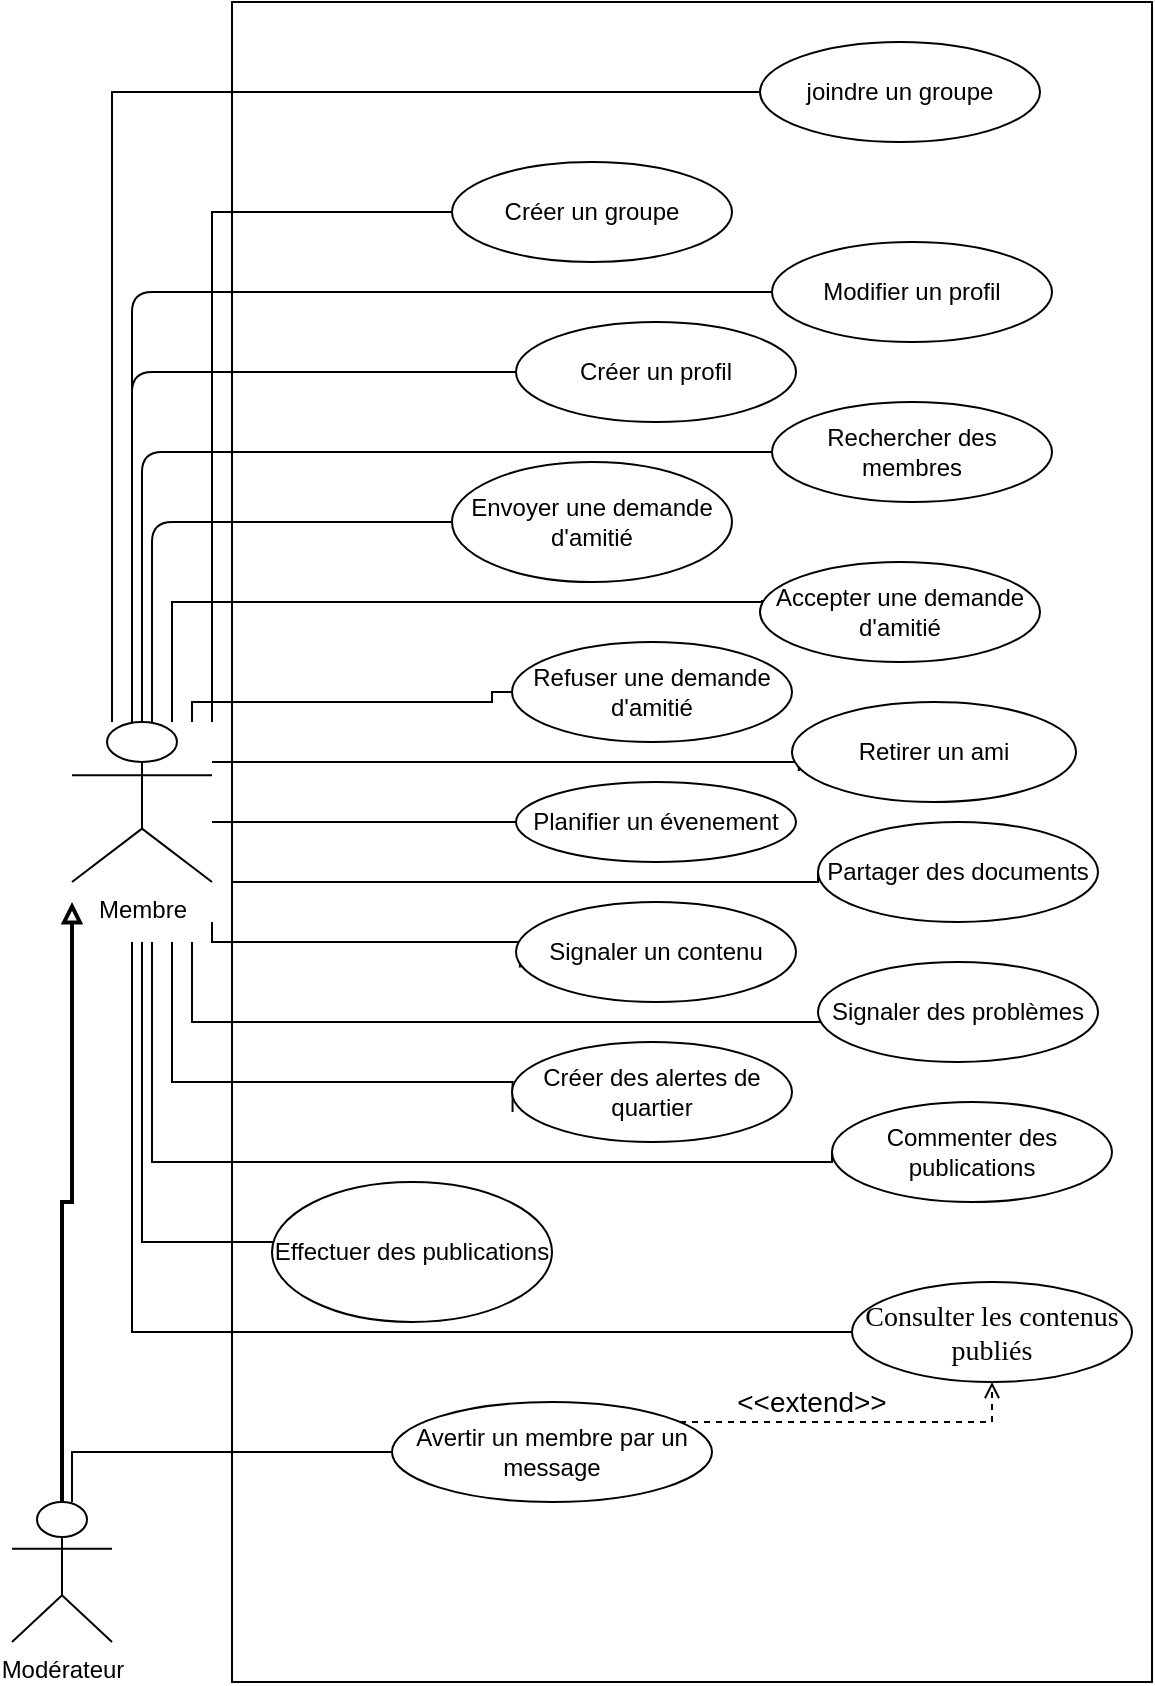 <mxfile version="20.8.12" type="github">
  <diagram name="Page-1" id="BWbrNC2XsthKH6SciWpf">
    <mxGraphModel dx="2933" dy="2676" grid="1" gridSize="10" guides="1" tooltips="1" connect="1" arrows="1" fold="1" page="1" pageScale="1" pageWidth="827" pageHeight="1169" math="0" shadow="0">
      <root>
        <mxCell id="0" />
        <mxCell id="1" parent="0" />
        <mxCell id="_WWwsY2mv_7G3HbdfgT7-61" value="" style="rounded=0;whiteSpace=wrap;html=1;" vertex="1" parent="1">
          <mxGeometry x="150" y="-200" width="460" height="840" as="geometry" />
        </mxCell>
        <mxCell id="_WWwsY2mv_7G3HbdfgT7-1" style="edgeStyle=orthogonalEdgeStyle;orthogonalLoop=1;jettySize=auto;html=1;entryX=0;entryY=0.5;entryDx=0;entryDy=0;endArrow=none;endFill=0;rounded=1;" edge="1" parent="1" source="_WWwsY2mv_7G3HbdfgT7-18" target="_WWwsY2mv_7G3HbdfgT7-49">
          <mxGeometry relative="1" as="geometry">
            <Array as="points">
              <mxPoint x="100" y="-15" />
            </Array>
          </mxGeometry>
        </mxCell>
        <mxCell id="_WWwsY2mv_7G3HbdfgT7-2" style="edgeStyle=orthogonalEdgeStyle;rounded=1;orthogonalLoop=1;jettySize=auto;html=1;entryX=0;entryY=0.5;entryDx=0;entryDy=0;endArrow=none;endFill=0;exitX=0.25;exitY=0.1;exitDx=0;exitDy=0;exitPerimeter=0;" edge="1" parent="1" source="_WWwsY2mv_7G3HbdfgT7-18" target="_WWwsY2mv_7G3HbdfgT7-39">
          <mxGeometry relative="1" as="geometry">
            <mxPoint x="90" y="150" as="sourcePoint" />
            <Array as="points">
              <mxPoint x="100" y="168" />
              <mxPoint x="100" y="-55" />
            </Array>
          </mxGeometry>
        </mxCell>
        <mxCell id="_WWwsY2mv_7G3HbdfgT7-3" style="edgeStyle=orthogonalEdgeStyle;rounded=1;orthogonalLoop=1;jettySize=auto;html=1;entryX=0;entryY=0.5;entryDx=0;entryDy=0;endArrow=none;endFill=0;" edge="1" parent="1" source="_WWwsY2mv_7G3HbdfgT7-18" target="_WWwsY2mv_7G3HbdfgT7-48">
          <mxGeometry relative="1" as="geometry">
            <Array as="points">
              <mxPoint x="105" y="25" />
            </Array>
          </mxGeometry>
        </mxCell>
        <mxCell id="_WWwsY2mv_7G3HbdfgT7-4" style="edgeStyle=orthogonalEdgeStyle;rounded=1;orthogonalLoop=1;jettySize=auto;html=1;entryX=0;entryY=0.5;entryDx=0;entryDy=0;endArrow=none;endFill=0;" edge="1" parent="1" target="_WWwsY2mv_7G3HbdfgT7-43">
          <mxGeometry relative="1" as="geometry">
            <mxPoint x="110" y="160" as="sourcePoint" />
            <Array as="points">
              <mxPoint x="110" y="150" />
              <mxPoint x="110" y="60" />
            </Array>
          </mxGeometry>
        </mxCell>
        <mxCell id="_WWwsY2mv_7G3HbdfgT7-5" style="edgeStyle=orthogonalEdgeStyle;rounded=0;orthogonalLoop=1;jettySize=auto;html=1;entryX=0.007;entryY=0.38;entryDx=0;entryDy=0;entryPerimeter=0;endArrow=none;endFill=0;" edge="1" parent="1" source="_WWwsY2mv_7G3HbdfgT7-18" target="_WWwsY2mv_7G3HbdfgT7-36">
          <mxGeometry relative="1" as="geometry">
            <Array as="points">
              <mxPoint x="120" y="100" />
            </Array>
          </mxGeometry>
        </mxCell>
        <mxCell id="_WWwsY2mv_7G3HbdfgT7-6" style="edgeStyle=orthogonalEdgeStyle;rounded=0;orthogonalLoop=1;jettySize=auto;html=1;entryX=0;entryY=0.5;entryDx=0;entryDy=0;endArrow=none;endFill=0;" edge="1" parent="1" source="_WWwsY2mv_7G3HbdfgT7-18" target="_WWwsY2mv_7G3HbdfgT7-31">
          <mxGeometry relative="1" as="geometry">
            <mxPoint x="140" y="190" as="sourcePoint" />
            <Array as="points">
              <mxPoint x="130" y="150" />
              <mxPoint x="280" y="150" />
              <mxPoint x="280" y="145" />
            </Array>
          </mxGeometry>
        </mxCell>
        <mxCell id="_WWwsY2mv_7G3HbdfgT7-7" style="edgeStyle=orthogonalEdgeStyle;rounded=0;orthogonalLoop=1;jettySize=auto;html=1;entryX=0.024;entryY=0.69;entryDx=0;entryDy=0;entryPerimeter=0;endArrow=none;endFill=0;" edge="1" parent="1" source="_WWwsY2mv_7G3HbdfgT7-18" target="_WWwsY2mv_7G3HbdfgT7-30">
          <mxGeometry relative="1" as="geometry">
            <Array as="points">
              <mxPoint x="433" y="180" />
            </Array>
          </mxGeometry>
        </mxCell>
        <mxCell id="_WWwsY2mv_7G3HbdfgT7-8" style="edgeStyle=orthogonalEdgeStyle;rounded=0;orthogonalLoop=1;jettySize=auto;html=1;entryX=0;entryY=0.5;entryDx=0;entryDy=0;endArrow=none;endFill=0;" edge="1" parent="1" source="_WWwsY2mv_7G3HbdfgT7-18" target="_WWwsY2mv_7G3HbdfgT7-47">
          <mxGeometry relative="1" as="geometry">
            <Array as="points">
              <mxPoint x="240" y="210" />
              <mxPoint x="240" y="210" />
            </Array>
          </mxGeometry>
        </mxCell>
        <mxCell id="_WWwsY2mv_7G3HbdfgT7-9" style="edgeStyle=orthogonalEdgeStyle;rounded=0;orthogonalLoop=1;jettySize=auto;html=1;endArrow=none;endFill=0;entryX=0;entryY=0.5;entryDx=0;entryDy=0;" edge="1" parent="1" target="_WWwsY2mv_7G3HbdfgT7-46">
          <mxGeometry relative="1" as="geometry">
            <mxPoint x="410" y="360" as="targetPoint" />
            <mxPoint x="150" y="220" as="sourcePoint" />
            <Array as="points">
              <mxPoint x="150" y="240" />
              <mxPoint x="443" y="240" />
            </Array>
          </mxGeometry>
        </mxCell>
        <mxCell id="_WWwsY2mv_7G3HbdfgT7-10" style="edgeStyle=orthogonalEdgeStyle;rounded=0;orthogonalLoop=1;jettySize=auto;html=1;endArrow=none;endFill=0;entryX=0.014;entryY=0.656;entryDx=0;entryDy=0;entryPerimeter=0;" edge="1" parent="1" target="_WWwsY2mv_7G3HbdfgT7-41">
          <mxGeometry relative="1" as="geometry">
            <mxPoint x="270" y="360" as="targetPoint" />
            <mxPoint x="140" y="260" as="sourcePoint" />
            <Array as="points">
              <mxPoint x="140" y="270" />
              <mxPoint x="294" y="270" />
            </Array>
          </mxGeometry>
        </mxCell>
        <mxCell id="_WWwsY2mv_7G3HbdfgT7-11" style="edgeStyle=orthogonalEdgeStyle;rounded=0;orthogonalLoop=1;jettySize=auto;html=1;strokeWidth=1;endArrow=none;endFill=0;" edge="1" parent="1" target="_WWwsY2mv_7G3HbdfgT7-38">
          <mxGeometry relative="1" as="geometry">
            <mxPoint x="130" y="270" as="sourcePoint" />
            <Array as="points">
              <mxPoint x="130" y="310" />
            </Array>
          </mxGeometry>
        </mxCell>
        <mxCell id="_WWwsY2mv_7G3HbdfgT7-12" style="edgeStyle=orthogonalEdgeStyle;rounded=0;orthogonalLoop=1;jettySize=auto;html=1;entryX=0.002;entryY=0.7;entryDx=0;entryDy=0;entryPerimeter=0;strokeWidth=1;endArrow=none;endFill=0;" edge="1" parent="1" target="_WWwsY2mv_7G3HbdfgT7-37">
          <mxGeometry relative="1" as="geometry">
            <mxPoint x="120" y="270" as="sourcePoint" />
            <Array as="points">
              <mxPoint x="120" y="340" />
              <mxPoint x="290" y="340" />
            </Array>
          </mxGeometry>
        </mxCell>
        <mxCell id="_WWwsY2mv_7G3HbdfgT7-13" style="edgeStyle=orthogonalEdgeStyle;rounded=0;orthogonalLoop=1;jettySize=auto;html=1;entryX=0;entryY=0.5;entryDx=0;entryDy=0;strokeWidth=1;endArrow=none;endFill=0;" edge="1" parent="1" target="_WWwsY2mv_7G3HbdfgT7-32">
          <mxGeometry relative="1" as="geometry">
            <mxPoint x="110" y="270" as="sourcePoint" />
            <Array as="points">
              <mxPoint x="110" y="380" />
              <mxPoint x="450" y="380" />
            </Array>
          </mxGeometry>
        </mxCell>
        <mxCell id="_WWwsY2mv_7G3HbdfgT7-14" style="edgeStyle=orthogonalEdgeStyle;rounded=0;orthogonalLoop=1;jettySize=auto;html=1;entryX=0;entryY=0.5;entryDx=0;entryDy=0;strokeWidth=1;fontSize=14;endArrow=none;endFill=0;" edge="1" parent="1" target="_WWwsY2mv_7G3HbdfgT7-33">
          <mxGeometry relative="1" as="geometry">
            <mxPoint x="105" y="270" as="sourcePoint" />
            <Array as="points">
              <mxPoint x="105" y="420" />
              <mxPoint x="292" y="420" />
            </Array>
          </mxGeometry>
        </mxCell>
        <mxCell id="_WWwsY2mv_7G3HbdfgT7-15" style="edgeStyle=orthogonalEdgeStyle;rounded=0;orthogonalLoop=1;jettySize=auto;html=1;entryX=0;entryY=0.5;entryDx=0;entryDy=0;strokeWidth=1;fontSize=14;endArrow=none;endFill=0;" edge="1" parent="1" target="_WWwsY2mv_7G3HbdfgT7-45">
          <mxGeometry relative="1" as="geometry">
            <mxPoint x="100" y="270" as="sourcePoint" />
            <Array as="points">
              <mxPoint x="100" y="465" />
            </Array>
          </mxGeometry>
        </mxCell>
        <mxCell id="_WWwsY2mv_7G3HbdfgT7-16" style="edgeStyle=orthogonalEdgeStyle;rounded=0;orthogonalLoop=1;jettySize=auto;html=1;entryX=0;entryY=0.5;entryDx=0;entryDy=0;endArrow=none;endFill=0;" edge="1" parent="1" source="_WWwsY2mv_7G3HbdfgT7-18" target="_WWwsY2mv_7G3HbdfgT7-52">
          <mxGeometry relative="1" as="geometry">
            <Array as="points">
              <mxPoint x="140" y="-95" />
            </Array>
          </mxGeometry>
        </mxCell>
        <mxCell id="_WWwsY2mv_7G3HbdfgT7-17" style="edgeStyle=orthogonalEdgeStyle;rounded=0;orthogonalLoop=1;jettySize=auto;html=1;entryX=0;entryY=0.5;entryDx=0;entryDy=0;endArrow=none;endFill=0;" edge="1" parent="1" source="_WWwsY2mv_7G3HbdfgT7-18" target="_WWwsY2mv_7G3HbdfgT7-51">
          <mxGeometry relative="1" as="geometry">
            <Array as="points">
              <mxPoint x="90" y="-155" />
            </Array>
          </mxGeometry>
        </mxCell>
        <mxCell id="_WWwsY2mv_7G3HbdfgT7-18" value="Membre" style="shape=umlActor;verticalLabelPosition=bottom;verticalAlign=top;html=1;outlineConnect=0;" vertex="1" parent="1">
          <mxGeometry x="70" y="160" width="70" height="80" as="geometry" />
        </mxCell>
        <mxCell id="_WWwsY2mv_7G3HbdfgT7-19" style="edgeStyle=orthogonalEdgeStyle;rounded=0;orthogonalLoop=1;jettySize=auto;html=1;endArrow=block;endFill=0;strokeWidth=2;" edge="1" parent="1" source="_WWwsY2mv_7G3HbdfgT7-21">
          <mxGeometry relative="1" as="geometry">
            <mxPoint x="70" y="250" as="targetPoint" />
            <Array as="points">
              <mxPoint x="65" y="400" />
              <mxPoint x="70" y="400" />
            </Array>
          </mxGeometry>
        </mxCell>
        <mxCell id="_WWwsY2mv_7G3HbdfgT7-20" style="edgeStyle=orthogonalEdgeStyle;rounded=0;orthogonalLoop=1;jettySize=auto;html=1;entryX=0;entryY=0.5;entryDx=0;entryDy=0;strokeWidth=1;fontSize=14;endArrow=none;endFill=0;" edge="1" parent="1" source="_WWwsY2mv_7G3HbdfgT7-21" target="_WWwsY2mv_7G3HbdfgT7-35">
          <mxGeometry relative="1" as="geometry">
            <Array as="points">
              <mxPoint x="70" y="525" />
            </Array>
          </mxGeometry>
        </mxCell>
        <mxCell id="_WWwsY2mv_7G3HbdfgT7-21" value="Modérateur" style="shape=umlActor;verticalLabelPosition=bottom;verticalAlign=top;html=1;outlineConnect=0;" vertex="1" parent="1">
          <mxGeometry x="40" y="550" width="50" height="70" as="geometry" />
        </mxCell>
        <mxCell id="_WWwsY2mv_7G3HbdfgT7-30" value="Retirer un ami" style="ellipse;whiteSpace=wrap;html=1;" vertex="1" parent="1">
          <mxGeometry x="430" y="150" width="142" height="50" as="geometry" />
        </mxCell>
        <mxCell id="_WWwsY2mv_7G3HbdfgT7-31" value="Refuser une demande d&#39;amitié" style="ellipse;whiteSpace=wrap;html=1;" vertex="1" parent="1">
          <mxGeometry x="290" y="120" width="140" height="50" as="geometry" />
        </mxCell>
        <mxCell id="_WWwsY2mv_7G3HbdfgT7-32" value="Commenter des publications" style="ellipse;whiteSpace=wrap;html=1;" vertex="1" parent="1">
          <mxGeometry x="450" y="350" width="140" height="50" as="geometry" />
        </mxCell>
        <mxCell id="_WWwsY2mv_7G3HbdfgT7-33" value="Effectuer des publications" style="ellipse;whiteSpace=wrap;html=1;" vertex="1" parent="1">
          <mxGeometry x="170" y="390" width="140" height="70" as="geometry" />
        </mxCell>
        <mxCell id="_WWwsY2mv_7G3HbdfgT7-34" style="edgeStyle=orthogonalEdgeStyle;rounded=0;orthogonalLoop=1;jettySize=auto;html=1;dashed=1;strokeWidth=1;fontSize=14;endArrow=open;endFill=0;" edge="1" parent="1" source="_WWwsY2mv_7G3HbdfgT7-35" target="_WWwsY2mv_7G3HbdfgT7-45">
          <mxGeometry relative="1" as="geometry">
            <Array as="points">
              <mxPoint x="530" y="510" />
            </Array>
          </mxGeometry>
        </mxCell>
        <mxCell id="_WWwsY2mv_7G3HbdfgT7-35" value="Avertir un membre par un message" style="ellipse;whiteSpace=wrap;html=1;" vertex="1" parent="1">
          <mxGeometry x="230" y="500" width="160" height="50" as="geometry" />
        </mxCell>
        <mxCell id="_WWwsY2mv_7G3HbdfgT7-36" value="Accepter une demande d&#39;amitié" style="ellipse;whiteSpace=wrap;html=1;" vertex="1" parent="1">
          <mxGeometry x="414" y="80" width="140" height="50" as="geometry" />
        </mxCell>
        <mxCell id="_WWwsY2mv_7G3HbdfgT7-37" value="Créer des alertes de quartier" style="ellipse;whiteSpace=wrap;html=1;" vertex="1" parent="1">
          <mxGeometry x="290" y="320" width="140" height="50" as="geometry" />
        </mxCell>
        <mxCell id="_WWwsY2mv_7G3HbdfgT7-38" value="Signaler des problèmes" style="ellipse;whiteSpace=wrap;html=1;" vertex="1" parent="1">
          <mxGeometry x="443" y="280" width="140" height="50" as="geometry" />
        </mxCell>
        <mxCell id="_WWwsY2mv_7G3HbdfgT7-39" value="Modifier un profil" style="ellipse;whiteSpace=wrap;html=1;" vertex="1" parent="1">
          <mxGeometry x="420" y="-80" width="140" height="50" as="geometry" />
        </mxCell>
        <mxCell id="_WWwsY2mv_7G3HbdfgT7-41" value="Signaler un contenu" style="ellipse;whiteSpace=wrap;html=1;" vertex="1" parent="1">
          <mxGeometry x="292" y="250" width="140" height="50" as="geometry" />
        </mxCell>
        <mxCell id="_WWwsY2mv_7G3HbdfgT7-43" value="Envoyer une demande d&#39;amitié" style="ellipse;whiteSpace=wrap;html=1;" vertex="1" parent="1">
          <mxGeometry x="260" y="30" width="140" height="60" as="geometry" />
        </mxCell>
        <mxCell id="_WWwsY2mv_7G3HbdfgT7-45" value="&lt;p style=&quot;line-height:1.295;margin-top:12pt;margin-bottom:12pt;&quot; dir=&quot;ltr&quot;&gt;&lt;/p&gt;&lt;div&gt;&lt;/div&gt;&lt;span style=&quot;font-family: &amp;quot;Times New Roman&amp;quot;; background-color: transparent; font-variant-numeric: normal; font-variant-east-asian: normal; vertical-align: baseline; font-size: 14px;&quot;&gt;&lt;font style=&quot;font-size: 14px;&quot;&gt;Consulter les contenus publiés&lt;/font&gt;&lt;/span&gt;&lt;p style=&quot;font-size: 14px;&quot;&gt;&lt;/p&gt;&lt;font style=&quot;font-size: 14px;&quot;&gt;&lt;span id=&quot;docs-internal-guid-a20ea616-7fff-8c4e-8c6b-fa20bed5b29d&quot;&gt;&lt;/span&gt;&lt;/font&gt;" style="ellipse;whiteSpace=wrap;html=1;" vertex="1" parent="1">
          <mxGeometry x="460" y="440" width="140" height="50" as="geometry" />
        </mxCell>
        <mxCell id="_WWwsY2mv_7G3HbdfgT7-46" value="Partager des documents" style="ellipse;whiteSpace=wrap;html=1;" vertex="1" parent="1">
          <mxGeometry x="443" y="210" width="140" height="50" as="geometry" />
        </mxCell>
        <mxCell id="_WWwsY2mv_7G3HbdfgT7-47" value="Planifier un évenement" style="ellipse;whiteSpace=wrap;html=1;" vertex="1" parent="1">
          <mxGeometry x="292" y="190" width="140" height="40" as="geometry" />
        </mxCell>
        <mxCell id="_WWwsY2mv_7G3HbdfgT7-48" value="Rechercher des membres" style="ellipse;whiteSpace=wrap;html=1;" vertex="1" parent="1">
          <mxGeometry x="420" width="140" height="50" as="geometry" />
        </mxCell>
        <mxCell id="_WWwsY2mv_7G3HbdfgT7-49" value="Créer un profil" style="ellipse;whiteSpace=wrap;html=1;" vertex="1" parent="1">
          <mxGeometry x="292" y="-40" width="140" height="50" as="geometry" />
        </mxCell>
        <mxCell id="_WWwsY2mv_7G3HbdfgT7-50" value="&amp;lt;&amp;lt;extend&amp;gt;&amp;gt;" style="text;html=1;strokeColor=none;fillColor=none;align=center;verticalAlign=middle;whiteSpace=wrap;rounded=0;fontSize=14;" vertex="1" parent="1">
          <mxGeometry x="410" y="490" width="60" height="20" as="geometry" />
        </mxCell>
        <mxCell id="_WWwsY2mv_7G3HbdfgT7-51" value="joindre un groupe" style="ellipse;whiteSpace=wrap;html=1;" vertex="1" parent="1">
          <mxGeometry x="414" y="-180" width="140" height="50" as="geometry" />
        </mxCell>
        <mxCell id="_WWwsY2mv_7G3HbdfgT7-52" value="Créer un groupe" style="ellipse;whiteSpace=wrap;html=1;" vertex="1" parent="1">
          <mxGeometry x="260" y="-120" width="140" height="50" as="geometry" />
        </mxCell>
      </root>
    </mxGraphModel>
  </diagram>
</mxfile>
